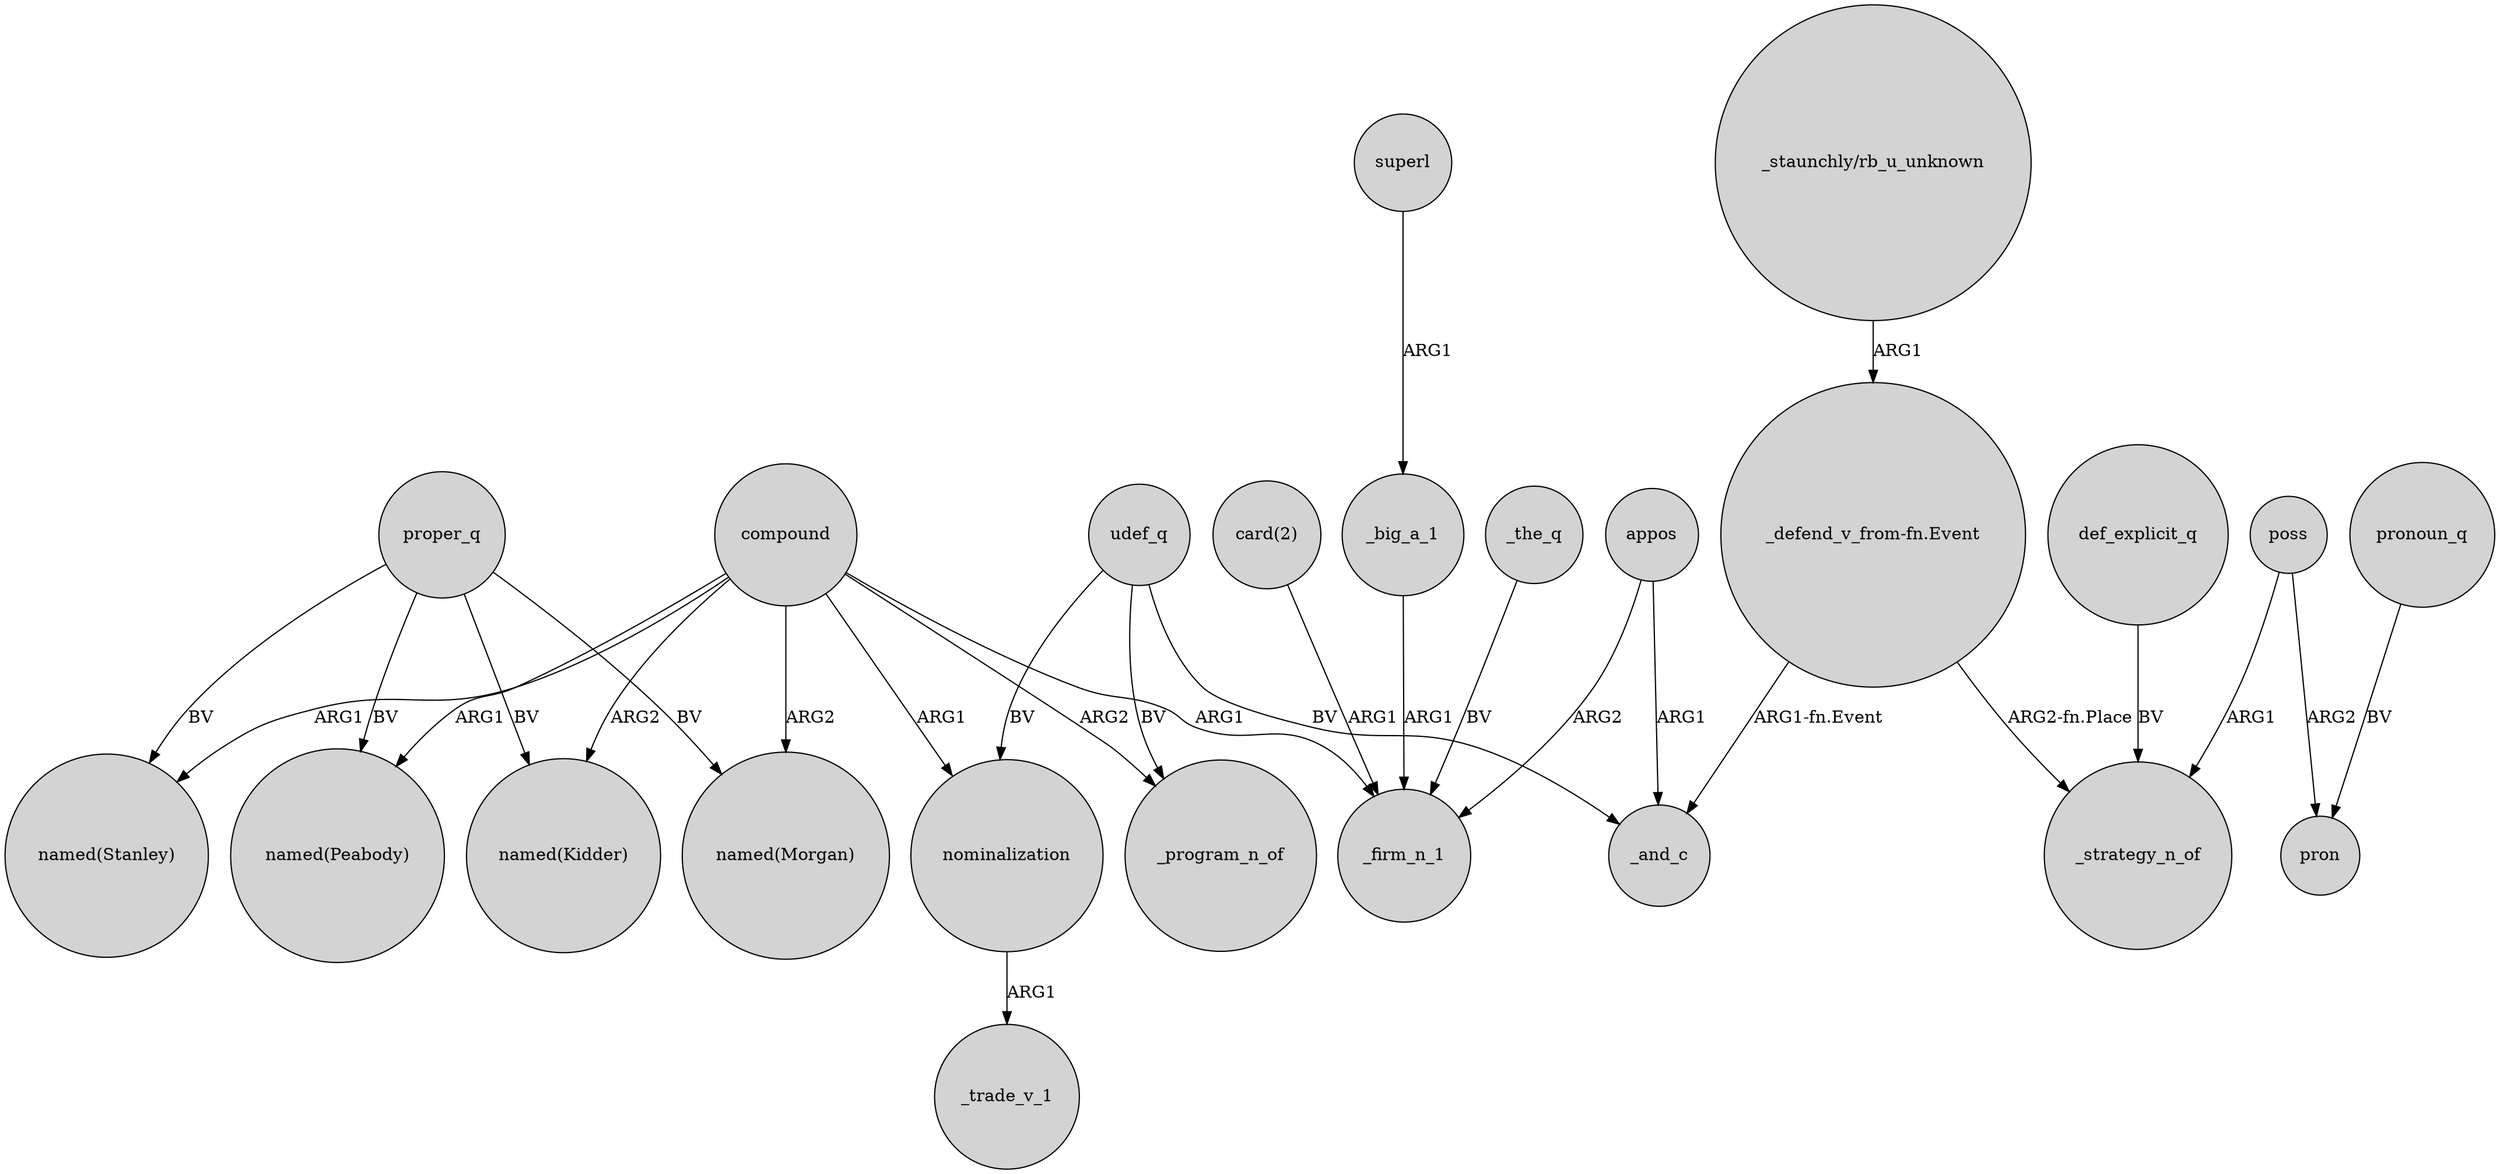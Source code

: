 digraph {
	node [shape=circle style=filled]
	compound -> "named(Peabody)" [label=ARG1]
	proper_q -> "named(Peabody)" [label=BV]
	_big_a_1 -> _firm_n_1 [label=ARG1]
	udef_q -> nominalization [label=BV]
	appos -> _firm_n_1 [label=ARG2]
	proper_q -> "named(Stanley)" [label=BV]
	appos -> _and_c [label=ARG1]
	"_staunchly/rb_u_unknown" -> "_defend_v_from-fn.Event" [label=ARG1]
	udef_q -> _and_c [label=BV]
	udef_q -> _program_n_of [label=BV]
	pronoun_q -> pron [label=BV]
	compound -> _program_n_of [label=ARG2]
	compound -> nominalization [label=ARG1]
	poss -> pron [label=ARG2]
	def_explicit_q -> _strategy_n_of [label=BV]
	"_defend_v_from-fn.Event" -> _strategy_n_of [label="ARG2-fn.Place"]
	_the_q -> _firm_n_1 [label=BV]
	superl -> _big_a_1 [label=ARG1]
	compound -> "named(Kidder)" [label=ARG2]
	compound -> "named(Morgan)" [label=ARG2]
	"_defend_v_from-fn.Event" -> _and_c [label="ARG1-fn.Event"]
	compound -> _firm_n_1 [label=ARG1]
	proper_q -> "named(Morgan)" [label=BV]
	poss -> _strategy_n_of [label=ARG1]
	compound -> "named(Stanley)" [label=ARG1]
	"card(2)" -> _firm_n_1 [label=ARG1]
	proper_q -> "named(Kidder)" [label=BV]
	nominalization -> _trade_v_1 [label=ARG1]
}
